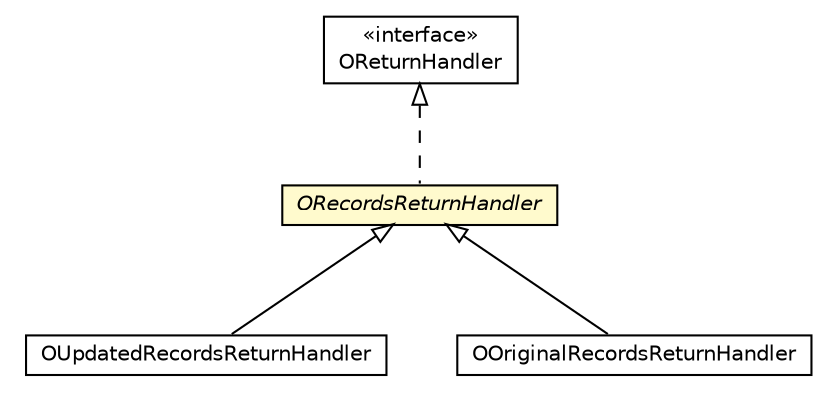 #!/usr/local/bin/dot
#
# Class diagram 
# Generated by UMLGraph version R5_6-24-gf6e263 (http://www.umlgraph.org/)
#

digraph G {
	edge [fontname="Helvetica",fontsize=10,labelfontname="Helvetica",labelfontsize=10];
	node [fontname="Helvetica",fontsize=10,shape=plaintext];
	nodesep=0.25;
	ranksep=0.5;
	// com.orientechnologies.orient.core.sql.OReturnHandler
	c5689291 [label=<<table title="com.orientechnologies.orient.core.sql.OReturnHandler" border="0" cellborder="1" cellspacing="0" cellpadding="2" port="p" href="./OReturnHandler.html">
		<tr><td><table border="0" cellspacing="0" cellpadding="1">
<tr><td align="center" balign="center"> &#171;interface&#187; </td></tr>
<tr><td align="center" balign="center"> OReturnHandler </td></tr>
		</table></td></tr>
		</table>>, URL="./OReturnHandler.html", fontname="Helvetica", fontcolor="black", fontsize=10.0];
	// com.orientechnologies.orient.core.sql.OUpdatedRecordsReturnHandler
	c5689297 [label=<<table title="com.orientechnologies.orient.core.sql.OUpdatedRecordsReturnHandler" border="0" cellborder="1" cellspacing="0" cellpadding="2" port="p" href="./OUpdatedRecordsReturnHandler.html">
		<tr><td><table border="0" cellspacing="0" cellpadding="1">
<tr><td align="center" balign="center"> OUpdatedRecordsReturnHandler </td></tr>
		</table></td></tr>
		</table>>, URL="./OUpdatedRecordsReturnHandler.html", fontname="Helvetica", fontcolor="black", fontsize=10.0];
	// com.orientechnologies.orient.core.sql.ORecordsReturnHandler
	c5689327 [label=<<table title="com.orientechnologies.orient.core.sql.ORecordsReturnHandler" border="0" cellborder="1" cellspacing="0" cellpadding="2" port="p" bgcolor="lemonChiffon" href="./ORecordsReturnHandler.html">
		<tr><td><table border="0" cellspacing="0" cellpadding="1">
<tr><td align="center" balign="center"><font face="Helvetica-Oblique"> ORecordsReturnHandler </font></td></tr>
		</table></td></tr>
		</table>>, URL="./ORecordsReturnHandler.html", fontname="Helvetica", fontcolor="black", fontsize=10.0];
	// com.orientechnologies.orient.core.sql.OOriginalRecordsReturnHandler
	c5689339 [label=<<table title="com.orientechnologies.orient.core.sql.OOriginalRecordsReturnHandler" border="0" cellborder="1" cellspacing="0" cellpadding="2" port="p" href="./OOriginalRecordsReturnHandler.html">
		<tr><td><table border="0" cellspacing="0" cellpadding="1">
<tr><td align="center" balign="center"> OOriginalRecordsReturnHandler </td></tr>
		</table></td></tr>
		</table>>, URL="./OOriginalRecordsReturnHandler.html", fontname="Helvetica", fontcolor="black", fontsize=10.0];
	//com.orientechnologies.orient.core.sql.OUpdatedRecordsReturnHandler extends com.orientechnologies.orient.core.sql.ORecordsReturnHandler
	c5689327:p -> c5689297:p [dir=back,arrowtail=empty];
	//com.orientechnologies.orient.core.sql.ORecordsReturnHandler implements com.orientechnologies.orient.core.sql.OReturnHandler
	c5689291:p -> c5689327:p [dir=back,arrowtail=empty,style=dashed];
	//com.orientechnologies.orient.core.sql.OOriginalRecordsReturnHandler extends com.orientechnologies.orient.core.sql.ORecordsReturnHandler
	c5689327:p -> c5689339:p [dir=back,arrowtail=empty];
}

